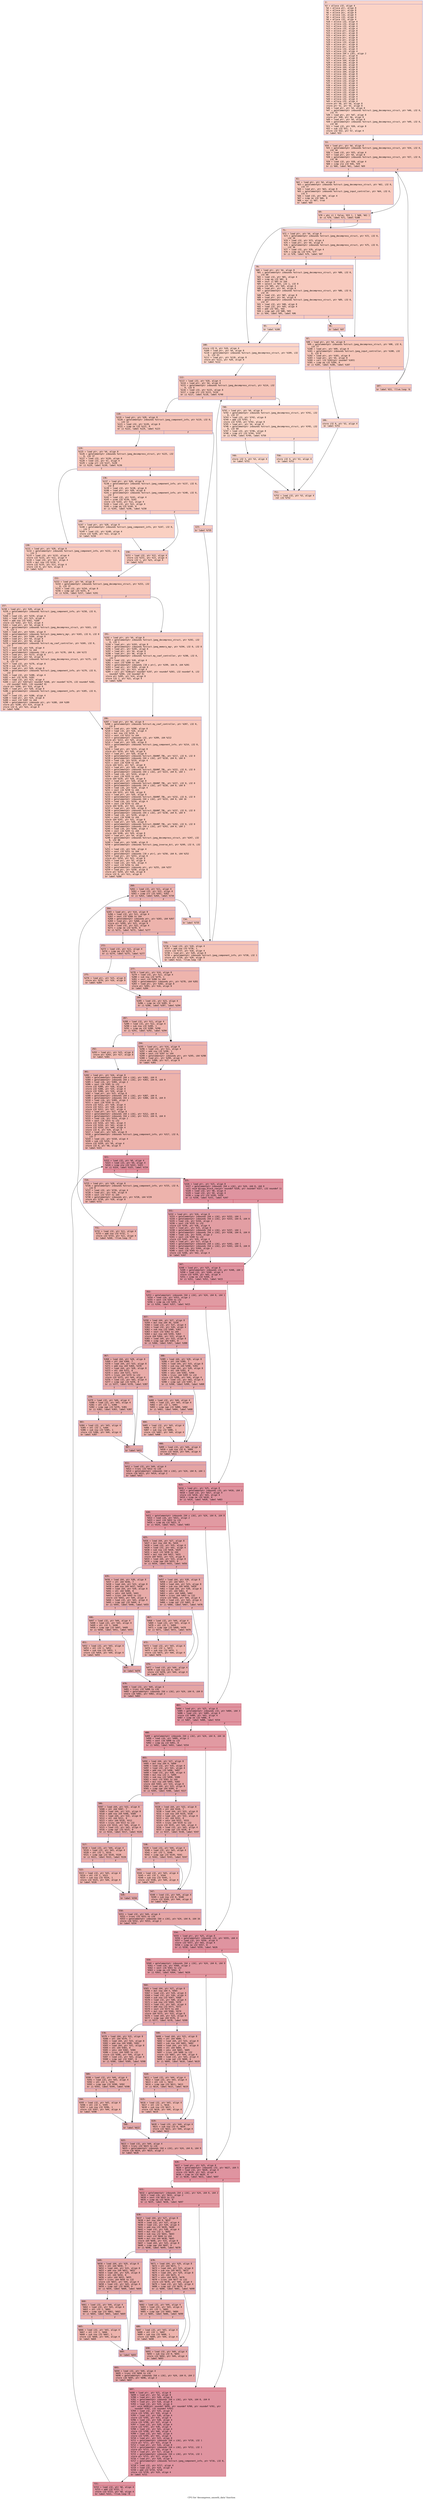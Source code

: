 digraph "CFG for 'decompress_smooth_data' function" {
	label="CFG for 'decompress_smooth_data' function";

	Node0x600001255310 [shape=record,color="#3d50c3ff", style=filled, fillcolor="#f59c7d70" fontname="Courier",label="{2:\l|  %3 = alloca i32, align 4\l  %4 = alloca ptr, align 8\l  %5 = alloca ptr, align 8\l  %6 = alloca ptr, align 8\l  %7 = alloca i32, align 4\l  %8 = alloca i32, align 4\l  %9 = alloca i32, align 4\l  %10 = alloca i32, align 4\l  %11 = alloca i32, align 4\l  %12 = alloca i32, align 4\l  %13 = alloca i32, align 4\l  %14 = alloca ptr, align 8\l  %15 = alloca ptr, align 8\l  %16 = alloca ptr, align 8\l  %17 = alloca ptr, align 8\l  %18 = alloca ptr, align 8\l  %19 = alloca i32, align 4\l  %20 = alloca ptr, align 8\l  %21 = alloca ptr, align 8\l  %22 = alloca i32, align 4\l  %23 = alloca i32, align 4\l  %24 = alloca [64 x i16], align 2\l  %25 = alloca ptr, align 8\l  %26 = alloca ptr, align 8\l  %27 = alloca i64, align 8\l  %28 = alloca i64, align 8\l  %29 = alloca i64, align 8\l  %30 = alloca i64, align 8\l  %31 = alloca i64, align 8\l  %32 = alloca i64, align 8\l  %33 = alloca i64, align 8\l  %34 = alloca i32, align 4\l  %35 = alloca i32, align 4\l  %36 = alloca i32, align 4\l  %37 = alloca i32, align 4\l  %38 = alloca i32, align 4\l  %39 = alloca i32, align 4\l  %40 = alloca i32, align 4\l  %41 = alloca i32, align 4\l  %42 = alloca i32, align 4\l  %43 = alloca i32, align 4\l  %44 = alloca i32, align 4\l  %45 = alloca i32, align 4\l  store ptr %0, ptr %4, align 8\l  store ptr %1, ptr %5, align 8\l  %46 = load ptr, ptr %4, align 8\l  %47 = getelementptr inbounds %struct.jpeg_decompress_struct, ptr %46, i32 0,\l... i32 75\l  %48 = load ptr, ptr %47, align 8\l  store ptr %48, ptr %6, align 8\l  %49 = load ptr, ptr %4, align 8\l  %50 = getelementptr inbounds %struct.jpeg_decompress_struct, ptr %49, i32 0,\l... i32 60\l  %51 = load i32, ptr %50, align 8\l  %52 = sub i32 %51, 1\l  store i32 %52, ptr %7, align 4\l  br label %53\l}"];
	Node0x600001255310 -> Node0x600001255360[tooltip="2 -> 53\nProbability 100.00%" ];
	Node0x600001255360 [shape=record,color="#3d50c3ff", style=filled, fillcolor="#ec7f6370" fontname="Courier",label="{53:\l|  %54 = load ptr, ptr %4, align 8\l  %55 = getelementptr inbounds %struct.jpeg_decompress_struct, ptr %54, i32 0,\l... i32 34\l  %56 = load i32, ptr %55, align 4\l  %57 = load ptr, ptr %4, align 8\l  %58 = getelementptr inbounds %struct.jpeg_decompress_struct, ptr %57, i32 0,\l... i32 36\l  %59 = load i32, ptr %58, align 4\l  %60 = icmp sle i32 %56, %59\l  br i1 %60, label %61, label %69\l|{<s0>T|<s1>F}}"];
	Node0x600001255360:s0 -> Node0x6000012553b0[tooltip="53 -> 61\nProbability 50.00%" ];
	Node0x600001255360:s1 -> Node0x600001255400[tooltip="53 -> 69\nProbability 50.00%" ];
	Node0x6000012553b0 [shape=record,color="#3d50c3ff", style=filled, fillcolor="#ef886b70" fontname="Courier",label="{61:\l|  %62 = load ptr, ptr %4, align 8\l  %63 = getelementptr inbounds %struct.jpeg_decompress_struct, ptr %62, i32 0,\l... i32 77\l  %64 = load ptr, ptr %63, align 8\l  %65 = getelementptr inbounds %struct.jpeg_input_controller, ptr %64, i32 0,\l... i32 5\l  %66 = load i32, ptr %65, align 4\l  %67 = icmp ne i32 %66, 0\l  %68 = xor i1 %67, true\l  br label %69\l}"];
	Node0x6000012553b0 -> Node0x600001255400[tooltip="61 -> 69\nProbability 100.00%" ];
	Node0x600001255400 [shape=record,color="#3d50c3ff", style=filled, fillcolor="#ec7f6370" fontname="Courier",label="{69:\l|  %70 = phi i1 [ false, %53 ], [ %68, %61 ]\l  br i1 %70, label %71, label %108\l|{<s0>T|<s1>F}}"];
	Node0x600001255400:s0 -> Node0x600001255450[tooltip="69 -> 71\nProbability 96.88%" ];
	Node0x600001255400:s1 -> Node0x600001255680[tooltip="69 -> 108\nProbability 3.12%" ];
	Node0x600001255450 [shape=record,color="#3d50c3ff", style=filled, fillcolor="#ec7f6370" fontname="Courier",label="{71:\l|  %72 = load ptr, ptr %4, align 8\l  %73 = getelementptr inbounds %struct.jpeg_decompress_struct, ptr %72, i32 0,\l... i32 34\l  %74 = load i32, ptr %73, align 4\l  %75 = load ptr, ptr %4, align 8\l  %76 = getelementptr inbounds %struct.jpeg_decompress_struct, ptr %75, i32 0,\l... i32 36\l  %77 = load i32, ptr %76, align 4\l  %78 = icmp eq i32 %74, %77\l  br i1 %78, label %79, label %97\l|{<s0>T|<s1>F}}"];
	Node0x600001255450:s0 -> Node0x6000012554a0[tooltip="71 -> 79\nProbability 50.00%" ];
	Node0x600001255450:s1 -> Node0x600001255590[tooltip="71 -> 97\nProbability 50.00%" ];
	Node0x6000012554a0 [shape=record,color="#3d50c3ff", style=filled, fillcolor="#ef886b70" fontname="Courier",label="{79:\l|  %80 = load ptr, ptr %4, align 8\l  %81 = getelementptr inbounds %struct.jpeg_decompress_struct, ptr %80, i32 0,\l... i32 68\l  %82 = load i32, ptr %81, align 4\l  %83 = icmp eq i32 %82, 0\l  %84 = zext i1 %83 to i64\l  %85 = select i1 %83, i32 1, i32 0\l  store i32 %85, ptr %45, align 4\l  %86 = load ptr, ptr %4, align 8\l  %87 = getelementptr inbounds %struct.jpeg_decompress_struct, ptr %86, i32 0,\l... i32 35\l  %88 = load i32, ptr %87, align 8\l  %89 = load ptr, ptr %4, align 8\l  %90 = getelementptr inbounds %struct.jpeg_decompress_struct, ptr %89, i32 0,\l... i32 37\l  %91 = load i32, ptr %90, align 8\l  %92 = load i32, ptr %45, align 4\l  %93 = add i32 %91, %92\l  %94 = icmp ugt i32 %88, %93\l  br i1 %94, label %95, label %96\l|{<s0>T|<s1>F}}"];
	Node0x6000012554a0:s0 -> Node0x6000012554f0[tooltip="79 -> 95\nProbability 3.12%" ];
	Node0x6000012554a0:s1 -> Node0x600001255540[tooltip="79 -> 96\nProbability 96.88%" ];
	Node0x6000012554f0 [shape=record,color="#3d50c3ff", style=filled, fillcolor="#f7ac8e70" fontname="Courier",label="{95:\l|  br label %108\l}"];
	Node0x6000012554f0 -> Node0x600001255680[tooltip="95 -> 108\nProbability 100.00%" ];
	Node0x600001255540 [shape=record,color="#3d50c3ff", style=filled, fillcolor="#ef886b70" fontname="Courier",label="{96:\l|  br label %97\l}"];
	Node0x600001255540 -> Node0x600001255590[tooltip="96 -> 97\nProbability 100.00%" ];
	Node0x600001255590 [shape=record,color="#3d50c3ff", style=filled, fillcolor="#ec7f6370" fontname="Courier",label="{97:\l|  %98 = load ptr, ptr %4, align 8\l  %99 = getelementptr inbounds %struct.jpeg_decompress_struct, ptr %98, i32 0,\l... i32 77\l  %100 = load ptr, ptr %99, align 8\l  %101 = getelementptr inbounds %struct.jpeg_input_controller, ptr %100, i32\l... 0, i32 0\l  %102 = load ptr, ptr %101, align 8\l  %103 = load ptr, ptr %4, align 8\l  %104 = call i32 %102(ptr noundef %103)\l  %105 = icmp eq i32 %104, 0\l  br i1 %105, label %106, label %107\l|{<s0>T|<s1>F}}"];
	Node0x600001255590:s0 -> Node0x6000012555e0[tooltip="97 -> 106\nProbability 3.12%" ];
	Node0x600001255590:s1 -> Node0x600001255630[tooltip="97 -> 107\nProbability 96.88%" ];
	Node0x6000012555e0 [shape=record,color="#3d50c3ff", style=filled, fillcolor="#f6a38570" fontname="Courier",label="{106:\l|  store i32 0, ptr %3, align 4\l  br label %751\l}"];
	Node0x6000012555e0 -> Node0x600001257430[tooltip="106 -> 751\nProbability 100.00%" ];
	Node0x600001255630 [shape=record,color="#3d50c3ff", style=filled, fillcolor="#ec7f6370" fontname="Courier",label="{107:\l|  br label %53, !llvm.loop !6\l}"];
	Node0x600001255630 -> Node0x600001255360[tooltip="107 -> 53\nProbability 100.00%" ];
	Node0x600001255680 [shape=record,color="#3d50c3ff", style=filled, fillcolor="#f5a08170" fontname="Courier",label="{108:\l|  store i32 0, ptr %10, align 4\l  %109 = load ptr, ptr %4, align 8\l  %110 = getelementptr inbounds %struct.jpeg_decompress_struct, ptr %109, i32\l... 0, i32 43\l  %111 = load ptr, ptr %110, align 8\l  store ptr %111, ptr %20, align 8\l  br label %112\l}"];
	Node0x600001255680 -> Node0x6000012556d0[tooltip="108 -> 112\nProbability 100.00%" ];
	Node0x6000012556d0 [shape=record,color="#3d50c3ff", style=filled, fillcolor="#e97a5f70" fontname="Courier",label="{112:\l|  %113 = load i32, ptr %10, align 4\l  %114 = load ptr, ptr %4, align 8\l  %115 = getelementptr inbounds %struct.jpeg_decompress_struct, ptr %114, i32\l... 0, i32 8\l  %116 = load i32, ptr %115, align 8\l  %117 = icmp slt i32 %113, %116\l  br i1 %117, label %118, label %740\l|{<s0>T|<s1>F}}"];
	Node0x6000012556d0:s0 -> Node0x600001255720[tooltip="112 -> 118\nProbability 96.88%" ];
	Node0x6000012556d0:s1 -> Node0x600001257340[tooltip="112 -> 740\nProbability 3.12%" ];
	Node0x600001255720 [shape=record,color="#3d50c3ff", style=filled, fillcolor="#e97a5f70" fontname="Courier",label="{118:\l|  %119 = load ptr, ptr %20, align 8\l  %120 = getelementptr inbounds %struct.jpeg_component_info, ptr %119, i32 0,\l... i32 12\l  %121 = load i32, ptr %120, align 8\l  %122 = icmp ne i32 %121, 0\l  br i1 %122, label %124, label %123\l|{<s0>T|<s1>F}}"];
	Node0x600001255720:s0 -> Node0x6000012557c0[tooltip="118 -> 124\nProbability 62.50%" ];
	Node0x600001255720:s1 -> Node0x600001255770[tooltip="118 -> 123\nProbability 37.50%" ];
	Node0x600001255770 [shape=record,color="#3d50c3ff", style=filled, fillcolor="#ef886b70" fontname="Courier",label="{123:\l|  br label %735\l}"];
	Node0x600001255770 -> Node0x6000012572f0[tooltip="123 -> 735\nProbability 100.00%" ];
	Node0x6000012557c0 [shape=record,color="#3d50c3ff", style=filled, fillcolor="#ec7f6370" fontname="Courier",label="{124:\l|  %125 = load ptr, ptr %4, align 8\l  %126 = getelementptr inbounds %struct.jpeg_decompress_struct, ptr %125, i32\l... 0, i32 37\l  %127 = load i32, ptr %126, align 8\l  %128 = load i32, ptr %7, align 4\l  %129 = icmp ult i32 %127, %128\l  br i1 %129, label %130, label %136\l|{<s0>T|<s1>F}}"];
	Node0x6000012557c0:s0 -> Node0x600001255810[tooltip="124 -> 130\nProbability 50.00%" ];
	Node0x6000012557c0:s1 -> Node0x600001255860[tooltip="124 -> 136\nProbability 50.00%" ];
	Node0x600001255810 [shape=record,color="#3d50c3ff", style=filled, fillcolor="#ef886b70" fontname="Courier",label="{130:\l|  %131 = load ptr, ptr %20, align 8\l  %132 = getelementptr inbounds %struct.jpeg_component_info, ptr %131, i32 0,\l... i32 3\l  %133 = load i32, ptr %132, align 4\l  store i32 %133, ptr %12, align 4\l  %134 = load i32, ptr %12, align 4\l  %135 = mul nsw i32 %134, 2\l  store i32 %135, ptr %13, align 4\l  store i32 0, ptr %23, align 4\l  br label %152\l}"];
	Node0x600001255810 -> Node0x600001255950[tooltip="130 -> 152\nProbability 100.00%" ];
	Node0x600001255860 [shape=record,color="#3d50c3ff", style=filled, fillcolor="#ef886b70" fontname="Courier",label="{136:\l|  %137 = load ptr, ptr %20, align 8\l  %138 = getelementptr inbounds %struct.jpeg_component_info, ptr %137, i32 0,\l... i32 8\l  %139 = load i32, ptr %138, align 8\l  %140 = load ptr, ptr %20, align 8\l  %141 = getelementptr inbounds %struct.jpeg_component_info, ptr %140, i32 0,\l... i32 3\l  %142 = load i32, ptr %141, align 4\l  %143 = urem i32 %139, %142\l  store i32 %143, ptr %12, align 4\l  %144 = load i32, ptr %12, align 4\l  %145 = icmp eq i32 %144, 0\l  br i1 %145, label %146, label %150\l|{<s0>T|<s1>F}}"];
	Node0x600001255860:s0 -> Node0x6000012558b0[tooltip="136 -> 146\nProbability 37.50%" ];
	Node0x600001255860:s1 -> Node0x600001255900[tooltip="136 -> 150\nProbability 62.50%" ];
	Node0x6000012558b0 [shape=record,color="#3d50c3ff", style=filled, fillcolor="#f3947570" fontname="Courier",label="{146:\l|  %147 = load ptr, ptr %20, align 8\l  %148 = getelementptr inbounds %struct.jpeg_component_info, ptr %147, i32 0,\l... i32 3\l  %149 = load i32, ptr %148, align 4\l  store i32 %149, ptr %12, align 4\l  br label %150\l}"];
	Node0x6000012558b0 -> Node0x600001255900[tooltip="146 -> 150\nProbability 100.00%" ];
	Node0x600001255900 [shape=record,color="#3d50c3ff", style=filled, fillcolor="#ef886b70" fontname="Courier",label="{150:\l|  %151 = load i32, ptr %12, align 4\l  store i32 %151, ptr %13, align 4\l  store i32 1, ptr %23, align 4\l  br label %152\l}"];
	Node0x600001255900 -> Node0x600001255950[tooltip="150 -> 152\nProbability 100.00%" ];
	Node0x600001255950 [shape=record,color="#3d50c3ff", style=filled, fillcolor="#ec7f6370" fontname="Courier",label="{152:\l|  %153 = load ptr, ptr %4, align 8\l  %154 = getelementptr inbounds %struct.jpeg_decompress_struct, ptr %153, i32\l... 0, i32 37\l  %155 = load i32, ptr %154, align 8\l  %156 = icmp ugt i32 %155, 0\l  br i1 %156, label %157, label %191\l|{<s0>T|<s1>F}}"];
	Node0x600001255950:s0 -> Node0x6000012559a0[tooltip="152 -> 157\nProbability 50.00%" ];
	Node0x600001255950:s1 -> Node0x6000012559f0[tooltip="152 -> 191\nProbability 50.00%" ];
	Node0x6000012559a0 [shape=record,color="#3d50c3ff", style=filled, fillcolor="#ef886b70" fontname="Courier",label="{157:\l|  %158 = load ptr, ptr %20, align 8\l  %159 = getelementptr inbounds %struct.jpeg_component_info, ptr %158, i32 0,\l... i32 3\l  %160 = load i32, ptr %159, align 4\l  %161 = load i32, ptr %13, align 4\l  %162 = add nsw i32 %161, %160\l  store i32 %162, ptr %13, align 4\l  %163 = load ptr, ptr %4, align 8\l  %164 = getelementptr inbounds %struct.jpeg_decompress_struct, ptr %163, i32\l... 0, i32 1\l  %165 = load ptr, ptr %164, align 8\l  %166 = getelementptr inbounds %struct.jpeg_memory_mgr, ptr %165, i32 0, i32 8\l  %167 = load ptr, ptr %166, align 8\l  %168 = load ptr, ptr %4, align 8\l  %169 = load ptr, ptr %6, align 8\l  %170 = getelementptr inbounds %struct.my_coef_controller, ptr %169, i32 0,\l... i32 5\l  %171 = load i32, ptr %10, align 4\l  %172 = sext i32 %171 to i64\l  %173 = getelementptr inbounds [10 x ptr], ptr %170, i64 0, i64 %172\l  %174 = load ptr, ptr %173, align 8\l  %175 = load ptr, ptr %4, align 8\l  %176 = getelementptr inbounds %struct.jpeg_decompress_struct, ptr %175, i32\l... 0, i32 37\l  %177 = load i32, ptr %176, align 8\l  %178 = sub i32 %177, 1\l  %179 = load ptr, ptr %20, align 8\l  %180 = getelementptr inbounds %struct.jpeg_component_info, ptr %179, i32 0,\l... i32 3\l  %181 = load i32, ptr %180, align 4\l  %182 = mul i32 %178, %181\l  %183 = load i32, ptr %13, align 4\l  %184 = call ptr %167(ptr noundef %168, ptr noundef %174, i32 noundef %182,\l... i32 noundef %183, i32 noundef 0)\l  store ptr %184, ptr %14, align 8\l  %185 = load ptr, ptr %20, align 8\l  %186 = getelementptr inbounds %struct.jpeg_component_info, ptr %185, i32 0,\l... i32 3\l  %187 = load i32, ptr %186, align 4\l  %188 = load ptr, ptr %14, align 8\l  %189 = sext i32 %187 to i64\l  %190 = getelementptr inbounds ptr, ptr %188, i64 %189\l  store ptr %190, ptr %14, align 8\l  store i32 0, ptr %22, align 4\l  br label %206\l}"];
	Node0x6000012559a0 -> Node0x600001255a40[tooltip="157 -> 206\nProbability 100.00%" ];
	Node0x6000012559f0 [shape=record,color="#3d50c3ff", style=filled, fillcolor="#ef886b70" fontname="Courier",label="{191:\l|  %192 = load ptr, ptr %4, align 8\l  %193 = getelementptr inbounds %struct.jpeg_decompress_struct, ptr %192, i32\l... 0, i32 1\l  %194 = load ptr, ptr %193, align 8\l  %195 = getelementptr inbounds %struct.jpeg_memory_mgr, ptr %194, i32 0, i32 8\l  %196 = load ptr, ptr %195, align 8\l  %197 = load ptr, ptr %4, align 8\l  %198 = load ptr, ptr %6, align 8\l  %199 = getelementptr inbounds %struct.my_coef_controller, ptr %198, i32 0,\l... i32 5\l  %200 = load i32, ptr %10, align 4\l  %201 = sext i32 %200 to i64\l  %202 = getelementptr inbounds [10 x ptr], ptr %199, i64 0, i64 %201\l  %203 = load ptr, ptr %202, align 8\l  %204 = load i32, ptr %13, align 4\l  %205 = call ptr %196(ptr noundef %197, ptr noundef %203, i32 noundef 0, i32\l... noundef %204, i32 noundef 0)\l  store ptr %205, ptr %14, align 8\l  store i32 1, ptr %22, align 4\l  br label %206\l}"];
	Node0x6000012559f0 -> Node0x600001255a40[tooltip="191 -> 206\nProbability 100.00%" ];
	Node0x600001255a40 [shape=record,color="#3d50c3ff", style=filled, fillcolor="#ec7f6370" fontname="Courier",label="{206:\l|  %207 = load ptr, ptr %6, align 8\l  %208 = getelementptr inbounds %struct.my_coef_controller, ptr %207, i32 0,\l... i32 6\l  %209 = load ptr, ptr %208, align 8\l  %210 = load i32, ptr %10, align 4\l  %211 = mul nsw i32 %210, 6\l  %212 = sext i32 %211 to i64\l  %213 = getelementptr inbounds i32, ptr %209, i64 %212\l  store ptr %213, ptr %25, align 8\l  %214 = load ptr, ptr %20, align 8\l  %215 = getelementptr inbounds %struct.jpeg_component_info, ptr %214, i32 0,\l... i32 19\l  %216 = load ptr, ptr %215, align 8\l  store ptr %216, ptr %26, align 8\l  %217 = load ptr, ptr %26, align 8\l  %218 = getelementptr inbounds %struct.JQUANT_TBL, ptr %217, i32 0, i32 0\l  %219 = getelementptr inbounds [64 x i16], ptr %218, i64 0, i64 0\l  %220 = load i16, ptr %219, align 4\l  %221 = zext i16 %220 to i64\l  store i64 %221, ptr %27, align 8\l  %222 = load ptr, ptr %26, align 8\l  %223 = getelementptr inbounds %struct.JQUANT_TBL, ptr %222, i32 0, i32 0\l  %224 = getelementptr inbounds [64 x i16], ptr %223, i64 0, i64 1\l  %225 = load i16, ptr %224, align 2\l  %226 = zext i16 %225 to i64\l  store i64 %226, ptr %28, align 8\l  %227 = load ptr, ptr %26, align 8\l  %228 = getelementptr inbounds %struct.JQUANT_TBL, ptr %227, i32 0, i32 0\l  %229 = getelementptr inbounds [64 x i16], ptr %228, i64 0, i64 8\l  %230 = load i16, ptr %229, align 4\l  %231 = zext i16 %230 to i64\l  store i64 %231, ptr %30, align 8\l  %232 = load ptr, ptr %26, align 8\l  %233 = getelementptr inbounds %struct.JQUANT_TBL, ptr %232, i32 0, i32 0\l  %234 = getelementptr inbounds [64 x i16], ptr %233, i64 0, i64 16\l  %235 = load i16, ptr %234, align 4\l  %236 = zext i16 %235 to i64\l  store i64 %236, ptr %32, align 8\l  %237 = load ptr, ptr %26, align 8\l  %238 = getelementptr inbounds %struct.JQUANT_TBL, ptr %237, i32 0, i32 0\l  %239 = getelementptr inbounds [64 x i16], ptr %238, i64 0, i64 9\l  %240 = load i16, ptr %239, align 2\l  %241 = zext i16 %240 to i64\l  store i64 %241, ptr %31, align 8\l  %242 = load ptr, ptr %26, align 8\l  %243 = getelementptr inbounds %struct.JQUANT_TBL, ptr %242, i32 0, i32 0\l  %244 = getelementptr inbounds [64 x i16], ptr %243, i64 0, i64 2\l  %245 = load i16, ptr %244, align 4\l  %246 = zext i16 %245 to i64\l  store i64 %246, ptr %29, align 8\l  %247 = load ptr, ptr %4, align 8\l  %248 = getelementptr inbounds %struct.jpeg_decompress_struct, ptr %247, i32\l... 0, i32 80\l  %249 = load ptr, ptr %248, align 8\l  %250 = getelementptr inbounds %struct.jpeg_inverse_dct, ptr %249, i32 0, i32\l... 1\l  %251 = load i32, ptr %10, align 4\l  %252 = sext i32 %251 to i64\l  %253 = getelementptr inbounds [10 x ptr], ptr %250, i64 0, i64 %252\l  %254 = load ptr, ptr %253, align 8\l  store ptr %254, ptr %21, align 8\l  %255 = load ptr, ptr %5, align 8\l  %256 = load i32, ptr %10, align 4\l  %257 = sext i32 %256 to i64\l  %258 = getelementptr inbounds ptr, ptr %255, i64 %257\l  %259 = load ptr, ptr %258, align 8\l  store ptr %259, ptr %18, align 8\l  store i32 0, ptr %11, align 4\l  br label %260\l}"];
	Node0x600001255a40 -> Node0x600001255a90[tooltip="206 -> 260\nProbability 100.00%" ];
	Node0x600001255a90 [shape=record,color="#3d50c3ff", style=filled, fillcolor="#d6524470" fontname="Courier",label="{260:\l|  %261 = load i32, ptr %11, align 4\l  %262 = load i32, ptr %12, align 4\l  %263 = icmp slt i32 %261, %262\l  br i1 %263, label %264, label %734\l|{<s0>T|<s1>F}}"];
	Node0x600001255a90:s0 -> Node0x600001255ae0[tooltip="260 -> 264\nProbability 96.88%" ];
	Node0x600001255a90:s1 -> Node0x6000012572a0[tooltip="260 -> 734\nProbability 3.12%" ];
	Node0x600001255ae0 [shape=record,color="#3d50c3ff", style=filled, fillcolor="#d6524470" fontname="Courier",label="{264:\l|  %265 = load ptr, ptr %14, align 8\l  %266 = load i32, ptr %11, align 4\l  %267 = sext i32 %266 to i64\l  %268 = getelementptr inbounds ptr, ptr %265, i64 %267\l  %269 = load ptr, ptr %268, align 8\l  store ptr %269, ptr %15, align 8\l  %270 = load i32, ptr %22, align 4\l  %271 = icmp ne i32 %270, 0\l  br i1 %271, label %272, label %277\l|{<s0>T|<s1>F}}"];
	Node0x600001255ae0:s0 -> Node0x600001255b30[tooltip="264 -> 272\nProbability 62.50%" ];
	Node0x600001255ae0:s1 -> Node0x600001255bd0[tooltip="264 -> 277\nProbability 37.50%" ];
	Node0x600001255b30 [shape=record,color="#3d50c3ff", style=filled, fillcolor="#d8564670" fontname="Courier",label="{272:\l|  %273 = load i32, ptr %11, align 4\l  %274 = icmp eq i32 %273, 0\l  br i1 %274, label %275, label %277\l|{<s0>T|<s1>F}}"];
	Node0x600001255b30:s0 -> Node0x600001255b80[tooltip="272 -> 275\nProbability 37.50%" ];
	Node0x600001255b30:s1 -> Node0x600001255bd0[tooltip="272 -> 277\nProbability 62.50%" ];
	Node0x600001255b80 [shape=record,color="#3d50c3ff", style=filled, fillcolor="#e1675170" fontname="Courier",label="{275:\l|  %276 = load ptr, ptr %15, align 8\l  store ptr %276, ptr %16, align 8\l  br label %284\l}"];
	Node0x600001255b80 -> Node0x600001255c20[tooltip="275 -> 284\nProbability 100.00%" ];
	Node0x600001255bd0 [shape=record,color="#3d50c3ff", style=filled, fillcolor="#d8564670" fontname="Courier",label="{277:\l|  %278 = load ptr, ptr %14, align 8\l  %279 = load i32, ptr %11, align 4\l  %280 = sub nsw i32 %279, 1\l  %281 = sext i32 %280 to i64\l  %282 = getelementptr inbounds ptr, ptr %278, i64 %281\l  %283 = load ptr, ptr %282, align 8\l  store ptr %283, ptr %16, align 8\l  br label %284\l}"];
	Node0x600001255bd0 -> Node0x600001255c20[tooltip="277 -> 284\nProbability 100.00%" ];
	Node0x600001255c20 [shape=record,color="#3d50c3ff", style=filled, fillcolor="#d6524470" fontname="Courier",label="{284:\l|  %285 = load i32, ptr %23, align 4\l  %286 = icmp ne i32 %285, 0\l  br i1 %286, label %287, label %294\l|{<s0>T|<s1>F}}"];
	Node0x600001255c20:s0 -> Node0x600001255c70[tooltip="284 -> 287\nProbability 62.50%" ];
	Node0x600001255c20:s1 -> Node0x600001255d10[tooltip="284 -> 294\nProbability 37.50%" ];
	Node0x600001255c70 [shape=record,color="#3d50c3ff", style=filled, fillcolor="#d8564670" fontname="Courier",label="{287:\l|  %288 = load i32, ptr %11, align 4\l  %289 = load i32, ptr %12, align 4\l  %290 = sub nsw i32 %289, 1\l  %291 = icmp eq i32 %288, %290\l  br i1 %291, label %292, label %294\l|{<s0>T|<s1>F}}"];
	Node0x600001255c70:s0 -> Node0x600001255cc0[tooltip="287 -> 292\nProbability 50.00%" ];
	Node0x600001255c70:s1 -> Node0x600001255d10[tooltip="287 -> 294\nProbability 50.00%" ];
	Node0x600001255cc0 [shape=record,color="#3d50c3ff", style=filled, fillcolor="#de614d70" fontname="Courier",label="{292:\l|  %293 = load ptr, ptr %15, align 8\l  store ptr %293, ptr %17, align 8\l  br label %301\l}"];
	Node0x600001255cc0 -> Node0x600001255d60[tooltip="292 -> 301\nProbability 100.00%" ];
	Node0x600001255d10 [shape=record,color="#3d50c3ff", style=filled, fillcolor="#d8564670" fontname="Courier",label="{294:\l|  %295 = load ptr, ptr %14, align 8\l  %296 = load i32, ptr %11, align 4\l  %297 = add nsw i32 %296, 1\l  %298 = sext i32 %297 to i64\l  %299 = getelementptr inbounds ptr, ptr %295, i64 %298\l  %300 = load ptr, ptr %299, align 8\l  store ptr %300, ptr %17, align 8\l  br label %301\l}"];
	Node0x600001255d10 -> Node0x600001255d60[tooltip="294 -> 301\nProbability 100.00%" ];
	Node0x600001255d60 [shape=record,color="#3d50c3ff", style=filled, fillcolor="#d6524470" fontname="Courier",label="{301:\l|  %302 = load ptr, ptr %16, align 8\l  %303 = getelementptr inbounds [64 x i16], ptr %302, i64 0\l  %304 = getelementptr inbounds [64 x i16], ptr %303, i64 0, i64 0\l  %305 = load i16, ptr %304, align 2\l  %306 = sext i16 %305 to i32\l  store i32 %306, ptr %36, align 4\l  store i32 %306, ptr %35, align 4\l  store i32 %306, ptr %34, align 4\l  %307 = load ptr, ptr %15, align 8\l  %308 = getelementptr inbounds [64 x i16], ptr %307, i64 0\l  %309 = getelementptr inbounds [64 x i16], ptr %308, i64 0, i64 0\l  %310 = load i16, ptr %309, align 2\l  %311 = sext i16 %310 to i32\l  store i32 %311, ptr %39, align 4\l  store i32 %311, ptr %38, align 4\l  store i32 %311, ptr %37, align 4\l  %312 = load ptr, ptr %17, align 8\l  %313 = getelementptr inbounds [64 x i16], ptr %312, i64 0\l  %314 = getelementptr inbounds [64 x i16], ptr %313, i64 0, i64 0\l  %315 = load i16, ptr %314, align 2\l  %316 = sext i16 %315 to i32\l  store i32 %316, ptr %42, align 4\l  store i32 %316, ptr %41, align 4\l  store i32 %316, ptr %40, align 4\l  store i32 0, ptr %19, align 4\l  %317 = load ptr, ptr %20, align 8\l  %318 = getelementptr inbounds %struct.jpeg_component_info, ptr %317, i32 0,\l... i32 7\l  %319 = load i32, ptr %318, align 4\l  %320 = sub i32 %319, 1\l  store i32 %320, ptr %9, align 4\l  store i32 0, ptr %8, align 4\l  br label %321\l}"];
	Node0x600001255d60 -> Node0x600001255db0[tooltip="301 -> 321\nProbability 100.00%" ];
	Node0x600001255db0 [shape=record,color="#b70d28ff", style=filled, fillcolor="#b70d2870" fontname="Courier",label="{321:\l|  %322 = load i32, ptr %8, align 4\l  %323 = load i32, ptr %9, align 4\l  %324 = icmp ule i32 %322, %323\l  br i1 %324, label %325, label %724\l|{<s0>T|<s1>F}}"];
	Node0x600001255db0:s0 -> Node0x600001255e00[tooltip="321 -> 325\nProbability 96.88%" ];
	Node0x600001255db0:s1 -> Node0x600001257200[tooltip="321 -> 724\nProbability 3.12%" ];
	Node0x600001255e00 [shape=record,color="#b70d28ff", style=filled, fillcolor="#b70d2870" fontname="Courier",label="{325:\l|  %326 = load ptr, ptr %15, align 8\l  %327 = getelementptr inbounds [64 x i16], ptr %24, i64 0, i64 0\l  call void @jcopy_block_row(ptr noundef %326, ptr noundef %327, i32 noundef 1)\l  %328 = load i32, ptr %8, align 4\l  %329 = load i32, ptr %9, align 4\l  %330 = icmp ult i32 %328, %329\l  br i1 %330, label %331, label %347\l|{<s0>T|<s1>F}}"];
	Node0x600001255e00:s0 -> Node0x600001255e50[tooltip="325 -> 331\nProbability 50.00%" ];
	Node0x600001255e00:s1 -> Node0x600001255ea0[tooltip="325 -> 347\nProbability 50.00%" ];
	Node0x600001255e50 [shape=record,color="#3d50c3ff", style=filled, fillcolor="#be242e70" fontname="Courier",label="{331:\l|  %332 = load ptr, ptr %16, align 8\l  %333 = getelementptr inbounds [64 x i16], ptr %332, i64 1\l  %334 = getelementptr inbounds [64 x i16], ptr %333, i64 0, i64 0\l  %335 = load i16, ptr %334, align 2\l  %336 = sext i16 %335 to i32\l  store i32 %336, ptr %36, align 4\l  %337 = load ptr, ptr %15, align 8\l  %338 = getelementptr inbounds [64 x i16], ptr %337, i64 1\l  %339 = getelementptr inbounds [64 x i16], ptr %338, i64 0, i64 0\l  %340 = load i16, ptr %339, align 2\l  %341 = sext i16 %340 to i32\l  store i32 %341, ptr %39, align 4\l  %342 = load ptr, ptr %17, align 8\l  %343 = getelementptr inbounds [64 x i16], ptr %342, i64 1\l  %344 = getelementptr inbounds [64 x i16], ptr %343, i64 0, i64 0\l  %345 = load i16, ptr %344, align 2\l  %346 = sext i16 %345 to i32\l  store i32 %346, ptr %42, align 4\l  br label %347\l}"];
	Node0x600001255e50 -> Node0x600001255ea0[tooltip="331 -> 347\nProbability 100.00%" ];
	Node0x600001255ea0 [shape=record,color="#b70d28ff", style=filled, fillcolor="#b70d2870" fontname="Courier",label="{347:\l|  %348 = load ptr, ptr %25, align 8\l  %349 = getelementptr inbounds i32, ptr %348, i64 1\l  %350 = load i32, ptr %349, align 4\l  store i32 %350, ptr %43, align 4\l  %351 = icmp ne i32 %350, 0\l  br i1 %351, label %352, label %415\l|{<s0>T|<s1>F}}"];
	Node0x600001255ea0:s0 -> Node0x600001255ef0[tooltip="347 -> 352\nProbability 62.50%" ];
	Node0x600001255ea0:s1 -> Node0x600001256260[tooltip="347 -> 415\nProbability 37.50%" ];
	Node0x600001255ef0 [shape=record,color="#b70d28ff", style=filled, fillcolor="#bb1b2c70" fontname="Courier",label="{352:\l|  %353 = getelementptr inbounds [64 x i16], ptr %24, i64 0, i64 1\l  %354 = load i16, ptr %353, align 2\l  %355 = sext i16 %354 to i32\l  %356 = icmp eq i32 %355, 0\l  br i1 %356, label %357, label %415\l|{<s0>T|<s1>F}}"];
	Node0x600001255ef0:s0 -> Node0x600001255f40[tooltip="352 -> 357\nProbability 37.50%" ];
	Node0x600001255ef0:s1 -> Node0x600001256260[tooltip="352 -> 415\nProbability 62.50%" ];
	Node0x600001255f40 [shape=record,color="#3d50c3ff", style=filled, fillcolor="#c5333470" fontname="Courier",label="{357:\l|  %358 = load i64, ptr %27, align 8\l  %359 = mul nsw i64 36, %358\l  %360 = load i32, ptr %37, align 4\l  %361 = load i32, ptr %39, align 4\l  %362 = sub nsw i32 %360, %361\l  %363 = sext i32 %362 to i64\l  %364 = mul nsw i64 %359, %363\l  store i64 %364, ptr %33, align 8\l  %365 = load i64, ptr %33, align 8\l  %366 = icmp sge i64 %365, 0\l  br i1 %366, label %367, label %388\l|{<s0>T|<s1>F}}"];
	Node0x600001255f40:s0 -> Node0x600001255f90[tooltip="357 -> 367\nProbability 50.00%" ];
	Node0x600001255f40:s1 -> Node0x6000012560d0[tooltip="357 -> 388\nProbability 50.00%" ];
	Node0x600001255f90 [shape=record,color="#3d50c3ff", style=filled, fillcolor="#cc403a70" fontname="Courier",label="{367:\l|  %368 = load i64, ptr %28, align 8\l  %369 = shl i64 %368, 7\l  %370 = load i64, ptr %33, align 8\l  %371 = add nsw i64 %369, %370\l  %372 = load i64, ptr %28, align 8\l  %373 = shl i64 %372, 8\l  %374 = sdiv i64 %371, %373\l  %375 = trunc i64 %374 to i32\l  store i32 %375, ptr %44, align 4\l  %376 = load i32, ptr %43, align 4\l  %377 = icmp sgt i32 %376, 0\l  br i1 %377, label %378, label %387\l|{<s0>T|<s1>F}}"];
	Node0x600001255f90:s0 -> Node0x600001255fe0[tooltip="367 -> 378\nProbability 62.50%" ];
	Node0x600001255f90:s1 -> Node0x600001256080[tooltip="367 -> 387\nProbability 37.50%" ];
	Node0x600001255fe0 [shape=record,color="#3d50c3ff", style=filled, fillcolor="#d0473d70" fontname="Courier",label="{378:\l|  %379 = load i32, ptr %44, align 4\l  %380 = load i32, ptr %43, align 4\l  %381 = shl i32 1, %380\l  %382 = icmp sge i32 %379, %381\l  br i1 %382, label %383, label %387\l|{<s0>T|<s1>F}}"];
	Node0x600001255fe0:s0 -> Node0x600001256030[tooltip="378 -> 383\nProbability 50.00%" ];
	Node0x600001255fe0:s1 -> Node0x600001256080[tooltip="378 -> 387\nProbability 50.00%" ];
	Node0x600001256030 [shape=record,color="#3d50c3ff", style=filled, fillcolor="#d6524470" fontname="Courier",label="{383:\l|  %384 = load i32, ptr %43, align 4\l  %385 = shl i32 1, %384\l  %386 = sub nsw i32 %385, 1\l  store i32 %386, ptr %44, align 4\l  br label %387\l}"];
	Node0x600001256030 -> Node0x600001256080[tooltip="383 -> 387\nProbability 100.00%" ];
	Node0x600001256080 [shape=record,color="#3d50c3ff", style=filled, fillcolor="#cc403a70" fontname="Courier",label="{387:\l|  br label %411\l}"];
	Node0x600001256080 -> Node0x600001256210[tooltip="387 -> 411\nProbability 100.00%" ];
	Node0x6000012560d0 [shape=record,color="#3d50c3ff", style=filled, fillcolor="#cc403a70" fontname="Courier",label="{388:\l|  %389 = load i64, ptr %28, align 8\l  %390 = shl i64 %389, 7\l  %391 = load i64, ptr %33, align 8\l  %392 = sub nsw i64 %390, %391\l  %393 = load i64, ptr %28, align 8\l  %394 = shl i64 %393, 8\l  %395 = sdiv i64 %392, %394\l  %396 = trunc i64 %395 to i32\l  store i32 %396, ptr %44, align 4\l  %397 = load i32, ptr %43, align 4\l  %398 = icmp sgt i32 %397, 0\l  br i1 %398, label %399, label %408\l|{<s0>T|<s1>F}}"];
	Node0x6000012560d0:s0 -> Node0x600001256120[tooltip="388 -> 399\nProbability 62.50%" ];
	Node0x6000012560d0:s1 -> Node0x6000012561c0[tooltip="388 -> 408\nProbability 37.50%" ];
	Node0x600001256120 [shape=record,color="#3d50c3ff", style=filled, fillcolor="#d0473d70" fontname="Courier",label="{399:\l|  %400 = load i32, ptr %44, align 4\l  %401 = load i32, ptr %43, align 4\l  %402 = shl i32 1, %401\l  %403 = icmp sge i32 %400, %402\l  br i1 %403, label %404, label %408\l|{<s0>T|<s1>F}}"];
	Node0x600001256120:s0 -> Node0x600001256170[tooltip="399 -> 404\nProbability 50.00%" ];
	Node0x600001256120:s1 -> Node0x6000012561c0[tooltip="399 -> 408\nProbability 50.00%" ];
	Node0x600001256170 [shape=record,color="#3d50c3ff", style=filled, fillcolor="#d6524470" fontname="Courier",label="{404:\l|  %405 = load i32, ptr %43, align 4\l  %406 = shl i32 1, %405\l  %407 = sub nsw i32 %406, 1\l  store i32 %407, ptr %44, align 4\l  br label %408\l}"];
	Node0x600001256170 -> Node0x6000012561c0[tooltip="404 -> 408\nProbability 100.00%" ];
	Node0x6000012561c0 [shape=record,color="#3d50c3ff", style=filled, fillcolor="#cc403a70" fontname="Courier",label="{408:\l|  %409 = load i32, ptr %44, align 4\l  %410 = sub nsw i32 0, %409\l  store i32 %410, ptr %44, align 4\l  br label %411\l}"];
	Node0x6000012561c0 -> Node0x600001256210[tooltip="408 -> 411\nProbability 100.00%" ];
	Node0x600001256210 [shape=record,color="#3d50c3ff", style=filled, fillcolor="#c5333470" fontname="Courier",label="{411:\l|  %412 = load i32, ptr %44, align 4\l  %413 = trunc i32 %412 to i16\l  %414 = getelementptr inbounds [64 x i16], ptr %24, i64 0, i64 1\l  store i16 %413, ptr %414, align 2\l  br label %415\l}"];
	Node0x600001256210 -> Node0x600001256260[tooltip="411 -> 415\nProbability 100.00%" ];
	Node0x600001256260 [shape=record,color="#b70d28ff", style=filled, fillcolor="#b70d2870" fontname="Courier",label="{415:\l|  %416 = load ptr, ptr %25, align 8\l  %417 = getelementptr inbounds i32, ptr %416, i64 2\l  %418 = load i32, ptr %417, align 4\l  store i32 %418, ptr %43, align 4\l  %419 = icmp ne i32 %418, 0\l  br i1 %419, label %420, label %483\l|{<s0>T|<s1>F}}"];
	Node0x600001256260:s0 -> Node0x6000012562b0[tooltip="415 -> 420\nProbability 62.50%" ];
	Node0x600001256260:s1 -> Node0x600001256620[tooltip="415 -> 483\nProbability 37.50%" ];
	Node0x6000012562b0 [shape=record,color="#b70d28ff", style=filled, fillcolor="#bb1b2c70" fontname="Courier",label="{420:\l|  %421 = getelementptr inbounds [64 x i16], ptr %24, i64 0, i64 8\l  %422 = load i16, ptr %421, align 2\l  %423 = sext i16 %422 to i32\l  %424 = icmp eq i32 %423, 0\l  br i1 %424, label %425, label %483\l|{<s0>T|<s1>F}}"];
	Node0x6000012562b0:s0 -> Node0x600001256300[tooltip="420 -> 425\nProbability 37.50%" ];
	Node0x6000012562b0:s1 -> Node0x600001256620[tooltip="420 -> 483\nProbability 62.50%" ];
	Node0x600001256300 [shape=record,color="#3d50c3ff", style=filled, fillcolor="#c5333470" fontname="Courier",label="{425:\l|  %426 = load i64, ptr %27, align 8\l  %427 = mul nsw i64 36, %426\l  %428 = load i32, ptr %35, align 4\l  %429 = load i32, ptr %41, align 4\l  %430 = sub nsw i32 %428, %429\l  %431 = sext i32 %430 to i64\l  %432 = mul nsw i64 %427, %431\l  store i64 %432, ptr %33, align 8\l  %433 = load i64, ptr %33, align 8\l  %434 = icmp sge i64 %433, 0\l  br i1 %434, label %435, label %456\l|{<s0>T|<s1>F}}"];
	Node0x600001256300:s0 -> Node0x600001256350[tooltip="425 -> 435\nProbability 50.00%" ];
	Node0x600001256300:s1 -> Node0x600001256490[tooltip="425 -> 456\nProbability 50.00%" ];
	Node0x600001256350 [shape=record,color="#3d50c3ff", style=filled, fillcolor="#cc403a70" fontname="Courier",label="{435:\l|  %436 = load i64, ptr %30, align 8\l  %437 = shl i64 %436, 7\l  %438 = load i64, ptr %33, align 8\l  %439 = add nsw i64 %437, %438\l  %440 = load i64, ptr %30, align 8\l  %441 = shl i64 %440, 8\l  %442 = sdiv i64 %439, %441\l  %443 = trunc i64 %442 to i32\l  store i32 %443, ptr %44, align 4\l  %444 = load i32, ptr %43, align 4\l  %445 = icmp sgt i32 %444, 0\l  br i1 %445, label %446, label %455\l|{<s0>T|<s1>F}}"];
	Node0x600001256350:s0 -> Node0x6000012563a0[tooltip="435 -> 446\nProbability 62.50%" ];
	Node0x600001256350:s1 -> Node0x600001256440[tooltip="435 -> 455\nProbability 37.50%" ];
	Node0x6000012563a0 [shape=record,color="#3d50c3ff", style=filled, fillcolor="#d0473d70" fontname="Courier",label="{446:\l|  %447 = load i32, ptr %44, align 4\l  %448 = load i32, ptr %43, align 4\l  %449 = shl i32 1, %448\l  %450 = icmp sge i32 %447, %449\l  br i1 %450, label %451, label %455\l|{<s0>T|<s1>F}}"];
	Node0x6000012563a0:s0 -> Node0x6000012563f0[tooltip="446 -> 451\nProbability 50.00%" ];
	Node0x6000012563a0:s1 -> Node0x600001256440[tooltip="446 -> 455\nProbability 50.00%" ];
	Node0x6000012563f0 [shape=record,color="#3d50c3ff", style=filled, fillcolor="#d6524470" fontname="Courier",label="{451:\l|  %452 = load i32, ptr %43, align 4\l  %453 = shl i32 1, %452\l  %454 = sub nsw i32 %453, 1\l  store i32 %454, ptr %44, align 4\l  br label %455\l}"];
	Node0x6000012563f0 -> Node0x600001256440[tooltip="451 -> 455\nProbability 100.00%" ];
	Node0x600001256440 [shape=record,color="#3d50c3ff", style=filled, fillcolor="#cc403a70" fontname="Courier",label="{455:\l|  br label %479\l}"];
	Node0x600001256440 -> Node0x6000012565d0[tooltip="455 -> 479\nProbability 100.00%" ];
	Node0x600001256490 [shape=record,color="#3d50c3ff", style=filled, fillcolor="#cc403a70" fontname="Courier",label="{456:\l|  %457 = load i64, ptr %30, align 8\l  %458 = shl i64 %457, 7\l  %459 = load i64, ptr %33, align 8\l  %460 = sub nsw i64 %458, %459\l  %461 = load i64, ptr %30, align 8\l  %462 = shl i64 %461, 8\l  %463 = sdiv i64 %460, %462\l  %464 = trunc i64 %463 to i32\l  store i32 %464, ptr %44, align 4\l  %465 = load i32, ptr %43, align 4\l  %466 = icmp sgt i32 %465, 0\l  br i1 %466, label %467, label %476\l|{<s0>T|<s1>F}}"];
	Node0x600001256490:s0 -> Node0x6000012564e0[tooltip="456 -> 467\nProbability 62.50%" ];
	Node0x600001256490:s1 -> Node0x600001256580[tooltip="456 -> 476\nProbability 37.50%" ];
	Node0x6000012564e0 [shape=record,color="#3d50c3ff", style=filled, fillcolor="#d0473d70" fontname="Courier",label="{467:\l|  %468 = load i32, ptr %44, align 4\l  %469 = load i32, ptr %43, align 4\l  %470 = shl i32 1, %469\l  %471 = icmp sge i32 %468, %470\l  br i1 %471, label %472, label %476\l|{<s0>T|<s1>F}}"];
	Node0x6000012564e0:s0 -> Node0x600001256530[tooltip="467 -> 472\nProbability 50.00%" ];
	Node0x6000012564e0:s1 -> Node0x600001256580[tooltip="467 -> 476\nProbability 50.00%" ];
	Node0x600001256530 [shape=record,color="#3d50c3ff", style=filled, fillcolor="#d6524470" fontname="Courier",label="{472:\l|  %473 = load i32, ptr %43, align 4\l  %474 = shl i32 1, %473\l  %475 = sub nsw i32 %474, 1\l  store i32 %475, ptr %44, align 4\l  br label %476\l}"];
	Node0x600001256530 -> Node0x600001256580[tooltip="472 -> 476\nProbability 100.00%" ];
	Node0x600001256580 [shape=record,color="#3d50c3ff", style=filled, fillcolor="#cc403a70" fontname="Courier",label="{476:\l|  %477 = load i32, ptr %44, align 4\l  %478 = sub nsw i32 0, %477\l  store i32 %478, ptr %44, align 4\l  br label %479\l}"];
	Node0x600001256580 -> Node0x6000012565d0[tooltip="476 -> 479\nProbability 100.00%" ];
	Node0x6000012565d0 [shape=record,color="#3d50c3ff", style=filled, fillcolor="#c5333470" fontname="Courier",label="{479:\l|  %480 = load i32, ptr %44, align 4\l  %481 = trunc i32 %480 to i16\l  %482 = getelementptr inbounds [64 x i16], ptr %24, i64 0, i64 8\l  store i16 %481, ptr %482, align 2\l  br label %483\l}"];
	Node0x6000012565d0 -> Node0x600001256620[tooltip="479 -> 483\nProbability 100.00%" ];
	Node0x600001256620 [shape=record,color="#b70d28ff", style=filled, fillcolor="#b70d2870" fontname="Courier",label="{483:\l|  %484 = load ptr, ptr %25, align 8\l  %485 = getelementptr inbounds i32, ptr %484, i64 3\l  %486 = load i32, ptr %485, align 4\l  store i32 %486, ptr %43, align 4\l  %487 = icmp ne i32 %486, 0\l  br i1 %487, label %488, label %554\l|{<s0>T|<s1>F}}"];
	Node0x600001256620:s0 -> Node0x600001256670[tooltip="483 -> 488\nProbability 62.50%" ];
	Node0x600001256620:s1 -> Node0x6000012569e0[tooltip="483 -> 554\nProbability 37.50%" ];
	Node0x600001256670 [shape=record,color="#b70d28ff", style=filled, fillcolor="#bb1b2c70" fontname="Courier",label="{488:\l|  %489 = getelementptr inbounds [64 x i16], ptr %24, i64 0, i64 16\l  %490 = load i16, ptr %489, align 2\l  %491 = sext i16 %490 to i32\l  %492 = icmp eq i32 %491, 0\l  br i1 %492, label %493, label %554\l|{<s0>T|<s1>F}}"];
	Node0x600001256670:s0 -> Node0x6000012566c0[tooltip="488 -> 493\nProbability 37.50%" ];
	Node0x600001256670:s1 -> Node0x6000012569e0[tooltip="488 -> 554\nProbability 62.50%" ];
	Node0x6000012566c0 [shape=record,color="#3d50c3ff", style=filled, fillcolor="#c5333470" fontname="Courier",label="{493:\l|  %494 = load i64, ptr %27, align 8\l  %495 = mul nsw i64 9, %494\l  %496 = load i32, ptr %35, align 4\l  %497 = load i32, ptr %41, align 4\l  %498 = add nsw i32 %496, %497\l  %499 = load i32, ptr %38, align 4\l  %500 = mul nsw i32 2, %499\l  %501 = sub nsw i32 %498, %500\l  %502 = sext i32 %501 to i64\l  %503 = mul nsw i64 %495, %502\l  store i64 %503, ptr %33, align 8\l  %504 = load i64, ptr %33, align 8\l  %505 = icmp sge i64 %504, 0\l  br i1 %505, label %506, label %527\l|{<s0>T|<s1>F}}"];
	Node0x6000012566c0:s0 -> Node0x600001256710[tooltip="493 -> 506\nProbability 50.00%" ];
	Node0x6000012566c0:s1 -> Node0x600001256850[tooltip="493 -> 527\nProbability 50.00%" ];
	Node0x600001256710 [shape=record,color="#3d50c3ff", style=filled, fillcolor="#cc403a70" fontname="Courier",label="{506:\l|  %507 = load i64, ptr %32, align 8\l  %508 = shl i64 %507, 7\l  %509 = load i64, ptr %33, align 8\l  %510 = add nsw i64 %508, %509\l  %511 = load i64, ptr %32, align 8\l  %512 = shl i64 %511, 8\l  %513 = sdiv i64 %510, %512\l  %514 = trunc i64 %513 to i32\l  store i32 %514, ptr %44, align 4\l  %515 = load i32, ptr %43, align 4\l  %516 = icmp sgt i32 %515, 0\l  br i1 %516, label %517, label %526\l|{<s0>T|<s1>F}}"];
	Node0x600001256710:s0 -> Node0x600001256760[tooltip="506 -> 517\nProbability 62.50%" ];
	Node0x600001256710:s1 -> Node0x600001256800[tooltip="506 -> 526\nProbability 37.50%" ];
	Node0x600001256760 [shape=record,color="#3d50c3ff", style=filled, fillcolor="#d0473d70" fontname="Courier",label="{517:\l|  %518 = load i32, ptr %44, align 4\l  %519 = load i32, ptr %43, align 4\l  %520 = shl i32 1, %519\l  %521 = icmp sge i32 %518, %520\l  br i1 %521, label %522, label %526\l|{<s0>T|<s1>F}}"];
	Node0x600001256760:s0 -> Node0x6000012567b0[tooltip="517 -> 522\nProbability 50.00%" ];
	Node0x600001256760:s1 -> Node0x600001256800[tooltip="517 -> 526\nProbability 50.00%" ];
	Node0x6000012567b0 [shape=record,color="#3d50c3ff", style=filled, fillcolor="#d6524470" fontname="Courier",label="{522:\l|  %523 = load i32, ptr %43, align 4\l  %524 = shl i32 1, %523\l  %525 = sub nsw i32 %524, 1\l  store i32 %525, ptr %44, align 4\l  br label %526\l}"];
	Node0x6000012567b0 -> Node0x600001256800[tooltip="522 -> 526\nProbability 100.00%" ];
	Node0x600001256800 [shape=record,color="#3d50c3ff", style=filled, fillcolor="#cc403a70" fontname="Courier",label="{526:\l|  br label %550\l}"];
	Node0x600001256800 -> Node0x600001256990[tooltip="526 -> 550\nProbability 100.00%" ];
	Node0x600001256850 [shape=record,color="#3d50c3ff", style=filled, fillcolor="#cc403a70" fontname="Courier",label="{527:\l|  %528 = load i64, ptr %32, align 8\l  %529 = shl i64 %528, 7\l  %530 = load i64, ptr %33, align 8\l  %531 = sub nsw i64 %529, %530\l  %532 = load i64, ptr %32, align 8\l  %533 = shl i64 %532, 8\l  %534 = sdiv i64 %531, %533\l  %535 = trunc i64 %534 to i32\l  store i32 %535, ptr %44, align 4\l  %536 = load i32, ptr %43, align 4\l  %537 = icmp sgt i32 %536, 0\l  br i1 %537, label %538, label %547\l|{<s0>T|<s1>F}}"];
	Node0x600001256850:s0 -> Node0x6000012568a0[tooltip="527 -> 538\nProbability 62.50%" ];
	Node0x600001256850:s1 -> Node0x600001256940[tooltip="527 -> 547\nProbability 37.50%" ];
	Node0x6000012568a0 [shape=record,color="#3d50c3ff", style=filled, fillcolor="#d0473d70" fontname="Courier",label="{538:\l|  %539 = load i32, ptr %44, align 4\l  %540 = load i32, ptr %43, align 4\l  %541 = shl i32 1, %540\l  %542 = icmp sge i32 %539, %541\l  br i1 %542, label %543, label %547\l|{<s0>T|<s1>F}}"];
	Node0x6000012568a0:s0 -> Node0x6000012568f0[tooltip="538 -> 543\nProbability 50.00%" ];
	Node0x6000012568a0:s1 -> Node0x600001256940[tooltip="538 -> 547\nProbability 50.00%" ];
	Node0x6000012568f0 [shape=record,color="#3d50c3ff", style=filled, fillcolor="#d6524470" fontname="Courier",label="{543:\l|  %544 = load i32, ptr %43, align 4\l  %545 = shl i32 1, %544\l  %546 = sub nsw i32 %545, 1\l  store i32 %546, ptr %44, align 4\l  br label %547\l}"];
	Node0x6000012568f0 -> Node0x600001256940[tooltip="543 -> 547\nProbability 100.00%" ];
	Node0x600001256940 [shape=record,color="#3d50c3ff", style=filled, fillcolor="#cc403a70" fontname="Courier",label="{547:\l|  %548 = load i32, ptr %44, align 4\l  %549 = sub nsw i32 0, %548\l  store i32 %549, ptr %44, align 4\l  br label %550\l}"];
	Node0x600001256940 -> Node0x600001256990[tooltip="547 -> 550\nProbability 100.00%" ];
	Node0x600001256990 [shape=record,color="#3d50c3ff", style=filled, fillcolor="#c5333470" fontname="Courier",label="{550:\l|  %551 = load i32, ptr %44, align 4\l  %552 = trunc i32 %551 to i16\l  %553 = getelementptr inbounds [64 x i16], ptr %24, i64 0, i64 16\l  store i16 %552, ptr %553, align 2\l  br label %554\l}"];
	Node0x600001256990 -> Node0x6000012569e0[tooltip="550 -> 554\nProbability 100.00%" ];
	Node0x6000012569e0 [shape=record,color="#b70d28ff", style=filled, fillcolor="#b70d2870" fontname="Courier",label="{554:\l|  %555 = load ptr, ptr %25, align 8\l  %556 = getelementptr inbounds i32, ptr %555, i64 4\l  %557 = load i32, ptr %556, align 4\l  store i32 %557, ptr %43, align 4\l  %558 = icmp ne i32 %557, 0\l  br i1 %558, label %559, label %626\l|{<s0>T|<s1>F}}"];
	Node0x6000012569e0:s0 -> Node0x600001256a30[tooltip="554 -> 559\nProbability 62.50%" ];
	Node0x6000012569e0:s1 -> Node0x600001256da0[tooltip="554 -> 626\nProbability 37.50%" ];
	Node0x600001256a30 [shape=record,color="#b70d28ff", style=filled, fillcolor="#bb1b2c70" fontname="Courier",label="{559:\l|  %560 = getelementptr inbounds [64 x i16], ptr %24, i64 0, i64 9\l  %561 = load i16, ptr %560, align 2\l  %562 = sext i16 %561 to i32\l  %563 = icmp eq i32 %562, 0\l  br i1 %563, label %564, label %626\l|{<s0>T|<s1>F}}"];
	Node0x600001256a30:s0 -> Node0x600001256a80[tooltip="559 -> 564\nProbability 37.50%" ];
	Node0x600001256a30:s1 -> Node0x600001256da0[tooltip="559 -> 626\nProbability 62.50%" ];
	Node0x600001256a80 [shape=record,color="#3d50c3ff", style=filled, fillcolor="#c5333470" fontname="Courier",label="{564:\l|  %565 = load i64, ptr %27, align 8\l  %566 = mul nsw i64 5, %565\l  %567 = load i32, ptr %34, align 4\l  %568 = load i32, ptr %36, align 4\l  %569 = sub nsw i32 %567, %568\l  %570 = load i32, ptr %40, align 4\l  %571 = sub nsw i32 %569, %570\l  %572 = load i32, ptr %42, align 4\l  %573 = add nsw i32 %571, %572\l  %574 = sext i32 %573 to i64\l  %575 = mul nsw i64 %566, %574\l  store i64 %575, ptr %33, align 8\l  %576 = load i64, ptr %33, align 8\l  %577 = icmp sge i64 %576, 0\l  br i1 %577, label %578, label %599\l|{<s0>T|<s1>F}}"];
	Node0x600001256a80:s0 -> Node0x600001256ad0[tooltip="564 -> 578\nProbability 50.00%" ];
	Node0x600001256a80:s1 -> Node0x600001256c10[tooltip="564 -> 599\nProbability 50.00%" ];
	Node0x600001256ad0 [shape=record,color="#3d50c3ff", style=filled, fillcolor="#cc403a70" fontname="Courier",label="{578:\l|  %579 = load i64, ptr %31, align 8\l  %580 = shl i64 %579, 7\l  %581 = load i64, ptr %33, align 8\l  %582 = add nsw i64 %580, %581\l  %583 = load i64, ptr %31, align 8\l  %584 = shl i64 %583, 8\l  %585 = sdiv i64 %582, %584\l  %586 = trunc i64 %585 to i32\l  store i32 %586, ptr %44, align 4\l  %587 = load i32, ptr %43, align 4\l  %588 = icmp sgt i32 %587, 0\l  br i1 %588, label %589, label %598\l|{<s0>T|<s1>F}}"];
	Node0x600001256ad0:s0 -> Node0x600001256b20[tooltip="578 -> 589\nProbability 62.50%" ];
	Node0x600001256ad0:s1 -> Node0x600001256bc0[tooltip="578 -> 598\nProbability 37.50%" ];
	Node0x600001256b20 [shape=record,color="#3d50c3ff", style=filled, fillcolor="#d0473d70" fontname="Courier",label="{589:\l|  %590 = load i32, ptr %44, align 4\l  %591 = load i32, ptr %43, align 4\l  %592 = shl i32 1, %591\l  %593 = icmp sge i32 %590, %592\l  br i1 %593, label %594, label %598\l|{<s0>T|<s1>F}}"];
	Node0x600001256b20:s0 -> Node0x600001256b70[tooltip="589 -> 594\nProbability 50.00%" ];
	Node0x600001256b20:s1 -> Node0x600001256bc0[tooltip="589 -> 598\nProbability 50.00%" ];
	Node0x600001256b70 [shape=record,color="#3d50c3ff", style=filled, fillcolor="#d6524470" fontname="Courier",label="{594:\l|  %595 = load i32, ptr %43, align 4\l  %596 = shl i32 1, %595\l  %597 = sub nsw i32 %596, 1\l  store i32 %597, ptr %44, align 4\l  br label %598\l}"];
	Node0x600001256b70 -> Node0x600001256bc0[tooltip="594 -> 598\nProbability 100.00%" ];
	Node0x600001256bc0 [shape=record,color="#3d50c3ff", style=filled, fillcolor="#cc403a70" fontname="Courier",label="{598:\l|  br label %622\l}"];
	Node0x600001256bc0 -> Node0x600001256d50[tooltip="598 -> 622\nProbability 100.00%" ];
	Node0x600001256c10 [shape=record,color="#3d50c3ff", style=filled, fillcolor="#cc403a70" fontname="Courier",label="{599:\l|  %600 = load i64, ptr %31, align 8\l  %601 = shl i64 %600, 7\l  %602 = load i64, ptr %33, align 8\l  %603 = sub nsw i64 %601, %602\l  %604 = load i64, ptr %31, align 8\l  %605 = shl i64 %604, 8\l  %606 = sdiv i64 %603, %605\l  %607 = trunc i64 %606 to i32\l  store i32 %607, ptr %44, align 4\l  %608 = load i32, ptr %43, align 4\l  %609 = icmp sgt i32 %608, 0\l  br i1 %609, label %610, label %619\l|{<s0>T|<s1>F}}"];
	Node0x600001256c10:s0 -> Node0x600001256c60[tooltip="599 -> 610\nProbability 62.50%" ];
	Node0x600001256c10:s1 -> Node0x600001256d00[tooltip="599 -> 619\nProbability 37.50%" ];
	Node0x600001256c60 [shape=record,color="#3d50c3ff", style=filled, fillcolor="#d0473d70" fontname="Courier",label="{610:\l|  %611 = load i32, ptr %44, align 4\l  %612 = load i32, ptr %43, align 4\l  %613 = shl i32 1, %612\l  %614 = icmp sge i32 %611, %613\l  br i1 %614, label %615, label %619\l|{<s0>T|<s1>F}}"];
	Node0x600001256c60:s0 -> Node0x600001256cb0[tooltip="610 -> 615\nProbability 50.00%" ];
	Node0x600001256c60:s1 -> Node0x600001256d00[tooltip="610 -> 619\nProbability 50.00%" ];
	Node0x600001256cb0 [shape=record,color="#3d50c3ff", style=filled, fillcolor="#d6524470" fontname="Courier",label="{615:\l|  %616 = load i32, ptr %43, align 4\l  %617 = shl i32 1, %616\l  %618 = sub nsw i32 %617, 1\l  store i32 %618, ptr %44, align 4\l  br label %619\l}"];
	Node0x600001256cb0 -> Node0x600001256d00[tooltip="615 -> 619\nProbability 100.00%" ];
	Node0x600001256d00 [shape=record,color="#3d50c3ff", style=filled, fillcolor="#cc403a70" fontname="Courier",label="{619:\l|  %620 = load i32, ptr %44, align 4\l  %621 = sub nsw i32 0, %620\l  store i32 %621, ptr %44, align 4\l  br label %622\l}"];
	Node0x600001256d00 -> Node0x600001256d50[tooltip="619 -> 622\nProbability 100.00%" ];
	Node0x600001256d50 [shape=record,color="#3d50c3ff", style=filled, fillcolor="#c5333470" fontname="Courier",label="{622:\l|  %623 = load i32, ptr %44, align 4\l  %624 = trunc i32 %623 to i16\l  %625 = getelementptr inbounds [64 x i16], ptr %24, i64 0, i64 9\l  store i16 %624, ptr %625, align 2\l  br label %626\l}"];
	Node0x600001256d50 -> Node0x600001256da0[tooltip="622 -> 626\nProbability 100.00%" ];
	Node0x600001256da0 [shape=record,color="#b70d28ff", style=filled, fillcolor="#b70d2870" fontname="Courier",label="{626:\l|  %627 = load ptr, ptr %25, align 8\l  %628 = getelementptr inbounds i32, ptr %627, i64 5\l  %629 = load i32, ptr %628, align 4\l  store i32 %629, ptr %43, align 4\l  %630 = icmp ne i32 %629, 0\l  br i1 %630, label %631, label %697\l|{<s0>T|<s1>F}}"];
	Node0x600001256da0:s0 -> Node0x600001256df0[tooltip="626 -> 631\nProbability 62.50%" ];
	Node0x600001256da0:s1 -> Node0x600001257160[tooltip="626 -> 697\nProbability 37.50%" ];
	Node0x600001256df0 [shape=record,color="#b70d28ff", style=filled, fillcolor="#bb1b2c70" fontname="Courier",label="{631:\l|  %632 = getelementptr inbounds [64 x i16], ptr %24, i64 0, i64 2\l  %633 = load i16, ptr %632, align 2\l  %634 = sext i16 %633 to i32\l  %635 = icmp eq i32 %634, 0\l  br i1 %635, label %636, label %697\l|{<s0>T|<s1>F}}"];
	Node0x600001256df0:s0 -> Node0x600001256e40[tooltip="631 -> 636\nProbability 37.50%" ];
	Node0x600001256df0:s1 -> Node0x600001257160[tooltip="631 -> 697\nProbability 62.50%" ];
	Node0x600001256e40 [shape=record,color="#3d50c3ff", style=filled, fillcolor="#c5333470" fontname="Courier",label="{636:\l|  %637 = load i64, ptr %27, align 8\l  %638 = mul nsw i64 9, %637\l  %639 = load i32, ptr %37, align 4\l  %640 = load i32, ptr %39, align 4\l  %641 = add nsw i32 %639, %640\l  %642 = load i32, ptr %38, align 4\l  %643 = mul nsw i32 2, %642\l  %644 = sub nsw i32 %641, %643\l  %645 = sext i32 %644 to i64\l  %646 = mul nsw i64 %638, %645\l  store i64 %646, ptr %33, align 8\l  %647 = load i64, ptr %33, align 8\l  %648 = icmp sge i64 %647, 0\l  br i1 %648, label %649, label %670\l|{<s0>T|<s1>F}}"];
	Node0x600001256e40:s0 -> Node0x600001256e90[tooltip="636 -> 649\nProbability 50.00%" ];
	Node0x600001256e40:s1 -> Node0x600001256fd0[tooltip="636 -> 670\nProbability 50.00%" ];
	Node0x600001256e90 [shape=record,color="#3d50c3ff", style=filled, fillcolor="#cc403a70" fontname="Courier",label="{649:\l|  %650 = load i64, ptr %29, align 8\l  %651 = shl i64 %650, 7\l  %652 = load i64, ptr %33, align 8\l  %653 = add nsw i64 %651, %652\l  %654 = load i64, ptr %29, align 8\l  %655 = shl i64 %654, 8\l  %656 = sdiv i64 %653, %655\l  %657 = trunc i64 %656 to i32\l  store i32 %657, ptr %44, align 4\l  %658 = load i32, ptr %43, align 4\l  %659 = icmp sgt i32 %658, 0\l  br i1 %659, label %660, label %669\l|{<s0>T|<s1>F}}"];
	Node0x600001256e90:s0 -> Node0x600001256ee0[tooltip="649 -> 660\nProbability 62.50%" ];
	Node0x600001256e90:s1 -> Node0x600001256f80[tooltip="649 -> 669\nProbability 37.50%" ];
	Node0x600001256ee0 [shape=record,color="#3d50c3ff", style=filled, fillcolor="#d0473d70" fontname="Courier",label="{660:\l|  %661 = load i32, ptr %44, align 4\l  %662 = load i32, ptr %43, align 4\l  %663 = shl i32 1, %662\l  %664 = icmp sge i32 %661, %663\l  br i1 %664, label %665, label %669\l|{<s0>T|<s1>F}}"];
	Node0x600001256ee0:s0 -> Node0x600001256f30[tooltip="660 -> 665\nProbability 50.00%" ];
	Node0x600001256ee0:s1 -> Node0x600001256f80[tooltip="660 -> 669\nProbability 50.00%" ];
	Node0x600001256f30 [shape=record,color="#3d50c3ff", style=filled, fillcolor="#d6524470" fontname="Courier",label="{665:\l|  %666 = load i32, ptr %43, align 4\l  %667 = shl i32 1, %666\l  %668 = sub nsw i32 %667, 1\l  store i32 %668, ptr %44, align 4\l  br label %669\l}"];
	Node0x600001256f30 -> Node0x600001256f80[tooltip="665 -> 669\nProbability 100.00%" ];
	Node0x600001256f80 [shape=record,color="#3d50c3ff", style=filled, fillcolor="#cc403a70" fontname="Courier",label="{669:\l|  br label %693\l}"];
	Node0x600001256f80 -> Node0x600001257110[tooltip="669 -> 693\nProbability 100.00%" ];
	Node0x600001256fd0 [shape=record,color="#3d50c3ff", style=filled, fillcolor="#cc403a70" fontname="Courier",label="{670:\l|  %671 = load i64, ptr %29, align 8\l  %672 = shl i64 %671, 7\l  %673 = load i64, ptr %33, align 8\l  %674 = sub nsw i64 %672, %673\l  %675 = load i64, ptr %29, align 8\l  %676 = shl i64 %675, 8\l  %677 = sdiv i64 %674, %676\l  %678 = trunc i64 %677 to i32\l  store i32 %678, ptr %44, align 4\l  %679 = load i32, ptr %43, align 4\l  %680 = icmp sgt i32 %679, 0\l  br i1 %680, label %681, label %690\l|{<s0>T|<s1>F}}"];
	Node0x600001256fd0:s0 -> Node0x600001257020[tooltip="670 -> 681\nProbability 62.50%" ];
	Node0x600001256fd0:s1 -> Node0x6000012570c0[tooltip="670 -> 690\nProbability 37.50%" ];
	Node0x600001257020 [shape=record,color="#3d50c3ff", style=filled, fillcolor="#d0473d70" fontname="Courier",label="{681:\l|  %682 = load i32, ptr %44, align 4\l  %683 = load i32, ptr %43, align 4\l  %684 = shl i32 1, %683\l  %685 = icmp sge i32 %682, %684\l  br i1 %685, label %686, label %690\l|{<s0>T|<s1>F}}"];
	Node0x600001257020:s0 -> Node0x600001257070[tooltip="681 -> 686\nProbability 50.00%" ];
	Node0x600001257020:s1 -> Node0x6000012570c0[tooltip="681 -> 690\nProbability 50.00%" ];
	Node0x600001257070 [shape=record,color="#3d50c3ff", style=filled, fillcolor="#d6524470" fontname="Courier",label="{686:\l|  %687 = load i32, ptr %43, align 4\l  %688 = shl i32 1, %687\l  %689 = sub nsw i32 %688, 1\l  store i32 %689, ptr %44, align 4\l  br label %690\l}"];
	Node0x600001257070 -> Node0x6000012570c0[tooltip="686 -> 690\nProbability 100.00%" ];
	Node0x6000012570c0 [shape=record,color="#3d50c3ff", style=filled, fillcolor="#cc403a70" fontname="Courier",label="{690:\l|  %691 = load i32, ptr %44, align 4\l  %692 = sub nsw i32 0, %691\l  store i32 %692, ptr %44, align 4\l  br label %693\l}"];
	Node0x6000012570c0 -> Node0x600001257110[tooltip="690 -> 693\nProbability 100.00%" ];
	Node0x600001257110 [shape=record,color="#3d50c3ff", style=filled, fillcolor="#c5333470" fontname="Courier",label="{693:\l|  %694 = load i32, ptr %44, align 4\l  %695 = trunc i32 %694 to i16\l  %696 = getelementptr inbounds [64 x i16], ptr %24, i64 0, i64 2\l  store i16 %695, ptr %696, align 2\l  br label %697\l}"];
	Node0x600001257110 -> Node0x600001257160[tooltip="693 -> 697\nProbability 100.00%" ];
	Node0x600001257160 [shape=record,color="#b70d28ff", style=filled, fillcolor="#b70d2870" fontname="Courier",label="{697:\l|  %698 = load ptr, ptr %21, align 8\l  %699 = load ptr, ptr %4, align 8\l  %700 = load ptr, ptr %20, align 8\l  %701 = getelementptr inbounds [64 x i16], ptr %24, i64 0, i64 0\l  %702 = load ptr, ptr %18, align 8\l  %703 = load i32, ptr %19, align 4\l  call void %698(ptr noundef %699, ptr noundef %700, ptr noundef %701, ptr\l... noundef %702, i32 noundef %703)\l  %704 = load i32, ptr %35, align 4\l  store i32 %704, ptr %34, align 4\l  %705 = load i32, ptr %36, align 4\l  store i32 %705, ptr %35, align 4\l  %706 = load i32, ptr %38, align 4\l  store i32 %706, ptr %37, align 4\l  %707 = load i32, ptr %39, align 4\l  store i32 %707, ptr %38, align 4\l  %708 = load i32, ptr %41, align 4\l  store i32 %708, ptr %40, align 4\l  %709 = load i32, ptr %42, align 4\l  store i32 %709, ptr %41, align 4\l  %710 = load ptr, ptr %15, align 8\l  %711 = getelementptr inbounds [64 x i16], ptr %710, i32 1\l  store ptr %711, ptr %15, align 8\l  %712 = load ptr, ptr %16, align 8\l  %713 = getelementptr inbounds [64 x i16], ptr %712, i32 1\l  store ptr %713, ptr %16, align 8\l  %714 = load ptr, ptr %17, align 8\l  %715 = getelementptr inbounds [64 x i16], ptr %714, i32 1\l  store ptr %715, ptr %17, align 8\l  %716 = load ptr, ptr %20, align 8\l  %717 = getelementptr inbounds %struct.jpeg_component_info, ptr %716, i32 0,\l... i32 9\l  %718 = load i32, ptr %717, align 4\l  %719 = load i32, ptr %19, align 4\l  %720 = add i32 %719, %718\l  store i32 %720, ptr %19, align 4\l  br label %721\l}"];
	Node0x600001257160 -> Node0x6000012571b0[tooltip="697 -> 721\nProbability 100.00%" ];
	Node0x6000012571b0 [shape=record,color="#b70d28ff", style=filled, fillcolor="#b70d2870" fontname="Courier",label="{721:\l|  %722 = load i32, ptr %8, align 4\l  %723 = add i32 %722, 1\l  store i32 %723, ptr %8, align 4\l  br label %321, !llvm.loop !8\l}"];
	Node0x6000012571b0 -> Node0x600001255db0[tooltip="721 -> 321\nProbability 100.00%" ];
	Node0x600001257200 [shape=record,color="#3d50c3ff", style=filled, fillcolor="#d6524470" fontname="Courier",label="{724:\l|  %725 = load ptr, ptr %20, align 8\l  %726 = getelementptr inbounds %struct.jpeg_component_info, ptr %725, i32 0,\l... i32 9\l  %727 = load i32, ptr %726, align 4\l  %728 = load ptr, ptr %18, align 8\l  %729 = sext i32 %727 to i64\l  %730 = getelementptr inbounds ptr, ptr %728, i64 %729\l  store ptr %730, ptr %18, align 8\l  br label %731\l}"];
	Node0x600001257200 -> Node0x600001257250[tooltip="724 -> 731\nProbability 100.00%" ];
	Node0x600001257250 [shape=record,color="#3d50c3ff", style=filled, fillcolor="#d6524470" fontname="Courier",label="{731:\l|  %732 = load i32, ptr %11, align 4\l  %733 = add nsw i32 %732, 1\l  store i32 %733, ptr %11, align 4\l  br label %260, !llvm.loop !9\l}"];
	Node0x600001257250 -> Node0x600001255a90[tooltip="731 -> 260\nProbability 100.00%" ];
	Node0x6000012572a0 [shape=record,color="#3d50c3ff", style=filled, fillcolor="#ec7f6370" fontname="Courier",label="{734:\l|  br label %735\l}"];
	Node0x6000012572a0 -> Node0x6000012572f0[tooltip="734 -> 735\nProbability 100.00%" ];
	Node0x6000012572f0 [shape=record,color="#3d50c3ff", style=filled, fillcolor="#e97a5f70" fontname="Courier",label="{735:\l|  %736 = load i32, ptr %10, align 4\l  %737 = add nsw i32 %736, 1\l  store i32 %737, ptr %10, align 4\l  %738 = load ptr, ptr %20, align 8\l  %739 = getelementptr inbounds %struct.jpeg_component_info, ptr %738, i32 1\l  store ptr %739, ptr %20, align 8\l  br label %112, !llvm.loop !10\l}"];
	Node0x6000012572f0 -> Node0x6000012556d0[tooltip="735 -> 112\nProbability 100.00%" ];
	Node0x600001257340 [shape=record,color="#3d50c3ff", style=filled, fillcolor="#f5a08170" fontname="Courier",label="{740:\l|  %741 = load ptr, ptr %4, align 8\l  %742 = getelementptr inbounds %struct.jpeg_decompress_struct, ptr %741, i32\l... 0, i32 37\l  %743 = load i32, ptr %742, align 8\l  %744 = add i32 %743, 1\l  store i32 %744, ptr %742, align 8\l  %745 = load ptr, ptr %4, align 8\l  %746 = getelementptr inbounds %struct.jpeg_decompress_struct, ptr %745, i32\l... 0, i32 60\l  %747 = load i32, ptr %746, align 8\l  %748 = icmp ult i32 %744, %747\l  br i1 %748, label %749, label %750\l|{<s0>T|<s1>F}}"];
	Node0x600001257340:s0 -> Node0x600001257390[tooltip="740 -> 749\nProbability 50.00%" ];
	Node0x600001257340:s1 -> Node0x6000012573e0[tooltip="740 -> 750\nProbability 50.00%" ];
	Node0x600001257390 [shape=record,color="#3d50c3ff", style=filled, fillcolor="#f7a88970" fontname="Courier",label="{749:\l|  store i32 3, ptr %3, align 4\l  br label %751\l}"];
	Node0x600001257390 -> Node0x600001257430[tooltip="749 -> 751\nProbability 100.00%" ];
	Node0x6000012573e0 [shape=record,color="#3d50c3ff", style=filled, fillcolor="#f7a88970" fontname="Courier",label="{750:\l|  store i32 4, ptr %3, align 4\l  br label %751\l}"];
	Node0x6000012573e0 -> Node0x600001257430[tooltip="750 -> 751\nProbability 100.00%" ];
	Node0x600001257430 [shape=record,color="#3d50c3ff", style=filled, fillcolor="#f59c7d70" fontname="Courier",label="{751:\l|  %752 = load i32, ptr %3, align 4\l  ret i32 %752\l}"];
}

